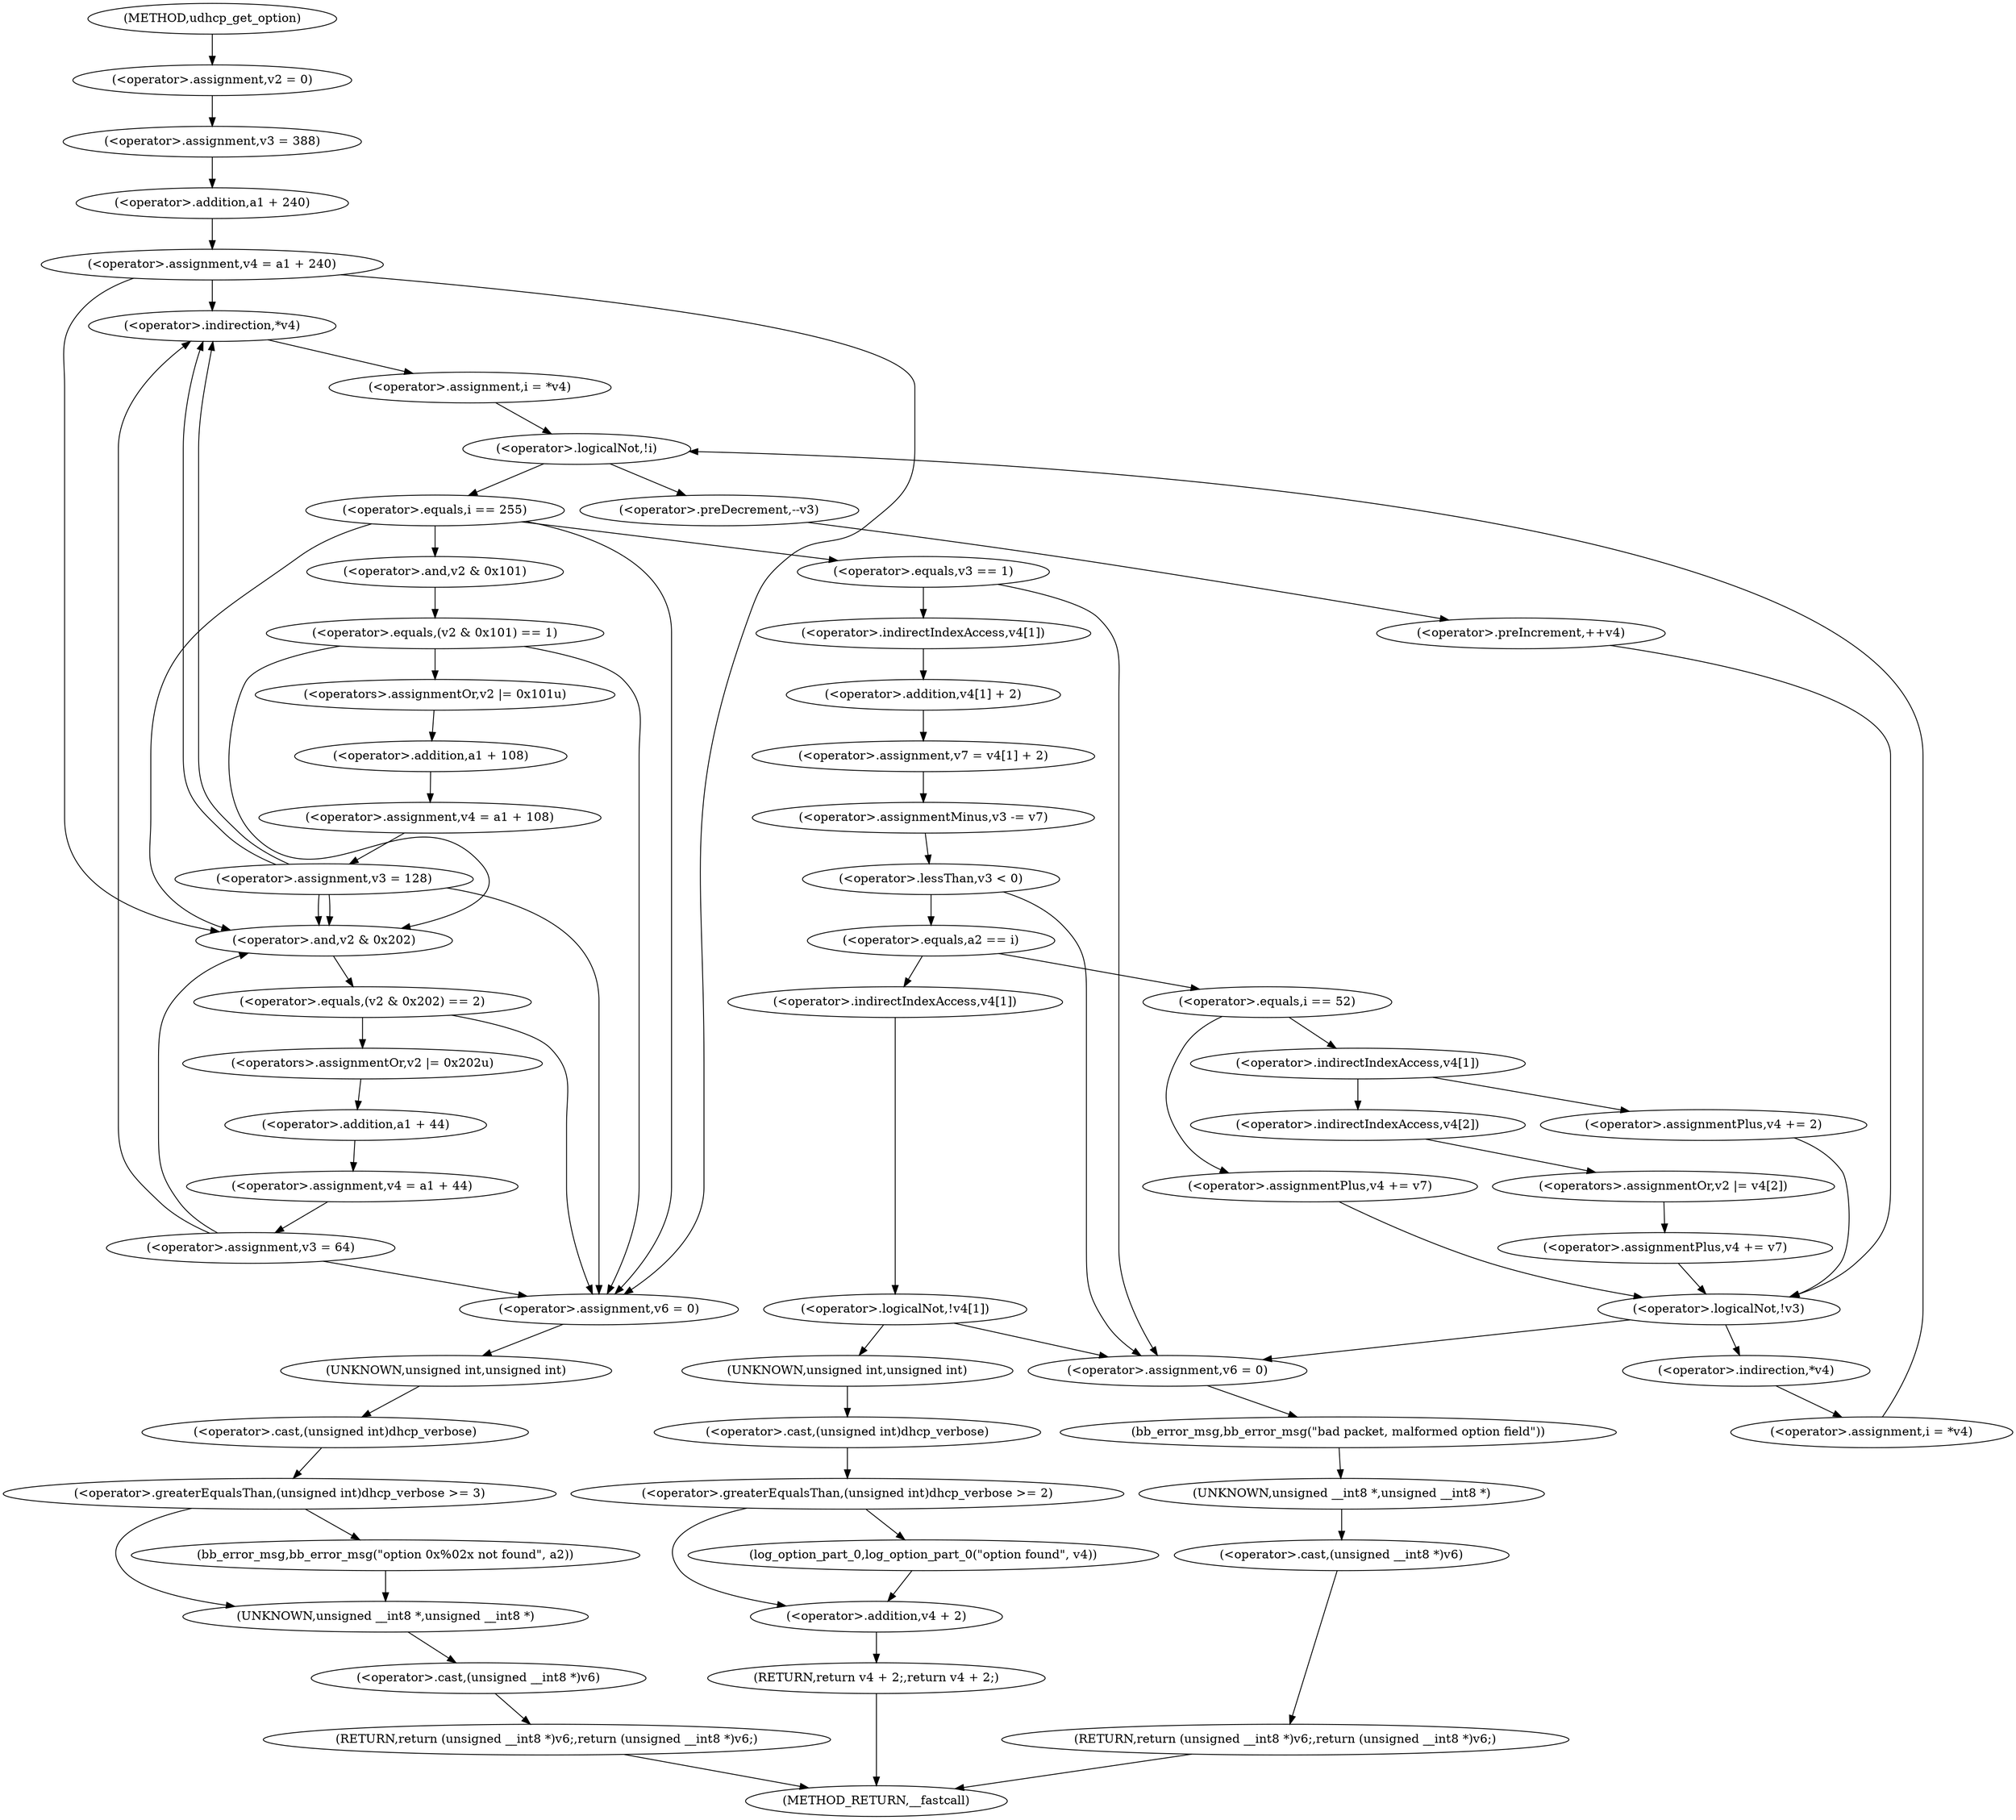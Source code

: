 digraph udhcp_get_option {  
"1000117" [label = "(<operator>.assignment,v2 = 0)" ]
"1000120" [label = "(<operator>.assignment,v3 = 388)" ]
"1000123" [label = "(<operator>.assignment,v4 = a1 + 240)" ]
"1000125" [label = "(<operator>.addition,a1 + 240)" ]
"1000135" [label = "(<operator>.assignment,i = *v4)" ]
"1000137" [label = "(<operator>.indirection,*v4)" ]
"1000139" [label = "(<operator>.assignment,i = *v4)" ]
"1000141" [label = "(<operator>.indirection,*v4)" ]
"1000145" [label = "(<operator>.logicalNot,!i)" ]
"1000148" [label = "(<operator>.preDecrement,--v3)" ]
"1000150" [label = "(<operator>.preIncrement,++v4)" ]
"1000154" [label = "(<operator>.equals,i == 255)" ]
"1000159" [label = "(<operator>.equals,v3 == 1)" ]
"1000163" [label = "(<operator>.assignment,v7 = v4[1] + 2)" ]
"1000165" [label = "(<operator>.addition,v4[1] + 2)" ]
"1000166" [label = "(<operator>.indirectIndexAccess,v4[1])" ]
"1000170" [label = "(<operator>.assignmentMinus,v3 -= v7)" ]
"1000174" [label = "(<operator>.lessThan,v3 < 0)" ]
"1000179" [label = "(<operator>.equals,a2 == i)" ]
"1000184" [label = "(<operator>.logicalNot,!v4[1])" ]
"1000185" [label = "(<operator>.indirectIndexAccess,v4[1])" ]
"1000190" [label = "(<operator>.assignment,v6 = 0)" ]
"1000193" [label = "(bb_error_msg,bb_error_msg(\"bad packet, malformed option field\"))" ]
"1000195" [label = "(RETURN,return (unsigned __int8 *)v6;,return (unsigned __int8 *)v6;)" ]
"1000196" [label = "(<operator>.cast,(unsigned __int8 *)v6)" ]
"1000197" [label = "(UNKNOWN,unsigned __int8 *,unsigned __int8 *)" ]
"1000200" [label = "(<operator>.greaterEqualsThan,(unsigned int)dhcp_verbose >= 2)" ]
"1000201" [label = "(<operator>.cast,(unsigned int)dhcp_verbose)" ]
"1000202" [label = "(UNKNOWN,unsigned int,unsigned int)" ]
"1000205" [label = "(log_option_part_0,log_option_part_0(\"option found\", v4))" ]
"1000208" [label = "(RETURN,return v4 + 2;,return v4 + 2;)" ]
"1000209" [label = "(<operator>.addition,v4 + 2)" ]
"1000213" [label = "(<operator>.equals,i == 52)" ]
"1000218" [label = "(<operator>.indirectIndexAccess,v4[1])" ]
"1000222" [label = "(<operators>.assignmentOr,v2 |= v4[2])" ]
"1000224" [label = "(<operator>.indirectIndexAccess,v4[2])" ]
"1000227" [label = "(<operator>.assignmentPlus,v4 += v7)" ]
"1000232" [label = "(<operator>.assignmentPlus,v4 += 2)" ]
"1000237" [label = "(<operator>.assignmentPlus,v4 += v7)" ]
"1000242" [label = "(<operator>.logicalNot,!v3)" ]
"1000246" [label = "(<operator>.equals,(v2 & 0x101) == 1)" ]
"1000247" [label = "(<operator>.and,v2 & 0x101)" ]
"1000252" [label = "(<operators>.assignmentOr,v2 |= 0x101u)" ]
"1000255" [label = "(<operator>.assignment,v4 = a1 + 108)" ]
"1000257" [label = "(<operator>.addition,a1 + 108)" ]
"1000260" [label = "(<operator>.assignment,v3 = 128)" ]
"1000266" [label = "(<operator>.equals,(v2 & 0x202) == 2)" ]
"1000267" [label = "(<operator>.and,v2 & 0x202)" ]
"1000272" [label = "(<operators>.assignmentOr,v2 |= 0x202u)" ]
"1000275" [label = "(<operator>.assignment,v4 = a1 + 44)" ]
"1000277" [label = "(<operator>.addition,a1 + 44)" ]
"1000280" [label = "(<operator>.assignment,v3 = 64)" ]
"1000285" [label = "(<operator>.assignment,v6 = 0)" ]
"1000289" [label = "(<operator>.greaterEqualsThan,(unsigned int)dhcp_verbose >= 3)" ]
"1000290" [label = "(<operator>.cast,(unsigned int)dhcp_verbose)" ]
"1000291" [label = "(UNKNOWN,unsigned int,unsigned int)" ]
"1000294" [label = "(bb_error_msg,bb_error_msg(\"option 0x%02x not found\", a2))" ]
"1000297" [label = "(RETURN,return (unsigned __int8 *)v6;,return (unsigned __int8 *)v6;)" ]
"1000298" [label = "(<operator>.cast,(unsigned __int8 *)v6)" ]
"1000299" [label = "(UNKNOWN,unsigned __int8 *,unsigned __int8 *)" ]
"1000107" [label = "(METHOD,udhcp_get_option)" ]
"1000301" [label = "(METHOD_RETURN,__fastcall)" ]
  "1000117" -> "1000120" 
  "1000120" -> "1000125" 
  "1000123" -> "1000137" 
  "1000123" -> "1000267" 
  "1000123" -> "1000285" 
  "1000125" -> "1000123" 
  "1000135" -> "1000145" 
  "1000137" -> "1000135" 
  "1000139" -> "1000145" 
  "1000141" -> "1000139" 
  "1000145" -> "1000148" 
  "1000145" -> "1000154" 
  "1000148" -> "1000150" 
  "1000150" -> "1000242" 
  "1000154" -> "1000247" 
  "1000154" -> "1000267" 
  "1000154" -> "1000285" 
  "1000154" -> "1000159" 
  "1000159" -> "1000190" 
  "1000159" -> "1000166" 
  "1000163" -> "1000170" 
  "1000165" -> "1000163" 
  "1000166" -> "1000165" 
  "1000170" -> "1000174" 
  "1000174" -> "1000190" 
  "1000174" -> "1000179" 
  "1000179" -> "1000185" 
  "1000179" -> "1000213" 
  "1000184" -> "1000202" 
  "1000184" -> "1000190" 
  "1000185" -> "1000184" 
  "1000190" -> "1000193" 
  "1000193" -> "1000197" 
  "1000195" -> "1000301" 
  "1000196" -> "1000195" 
  "1000197" -> "1000196" 
  "1000200" -> "1000205" 
  "1000200" -> "1000209" 
  "1000201" -> "1000200" 
  "1000202" -> "1000201" 
  "1000205" -> "1000209" 
  "1000208" -> "1000301" 
  "1000209" -> "1000208" 
  "1000213" -> "1000218" 
  "1000213" -> "1000237" 
  "1000218" -> "1000224" 
  "1000218" -> "1000232" 
  "1000222" -> "1000227" 
  "1000224" -> "1000222" 
  "1000227" -> "1000242" 
  "1000232" -> "1000242" 
  "1000237" -> "1000242" 
  "1000242" -> "1000190" 
  "1000242" -> "1000141" 
  "1000246" -> "1000252" 
  "1000246" -> "1000267" 
  "1000246" -> "1000285" 
  "1000247" -> "1000246" 
  "1000252" -> "1000257" 
  "1000255" -> "1000260" 
  "1000257" -> "1000255" 
  "1000260" -> "1000137" 
  "1000260" -> "1000267" 
  "1000260" -> "1000285" 
  "1000260" -> "1000137" 
  "1000260" -> "1000267" 
  "1000266" -> "1000272" 
  "1000266" -> "1000285" 
  "1000267" -> "1000266" 
  "1000272" -> "1000277" 
  "1000275" -> "1000280" 
  "1000277" -> "1000275" 
  "1000280" -> "1000137" 
  "1000280" -> "1000267" 
  "1000280" -> "1000285" 
  "1000285" -> "1000291" 
  "1000289" -> "1000299" 
  "1000289" -> "1000294" 
  "1000290" -> "1000289" 
  "1000291" -> "1000290" 
  "1000294" -> "1000299" 
  "1000297" -> "1000301" 
  "1000298" -> "1000297" 
  "1000299" -> "1000298" 
  "1000107" -> "1000117" 
}
